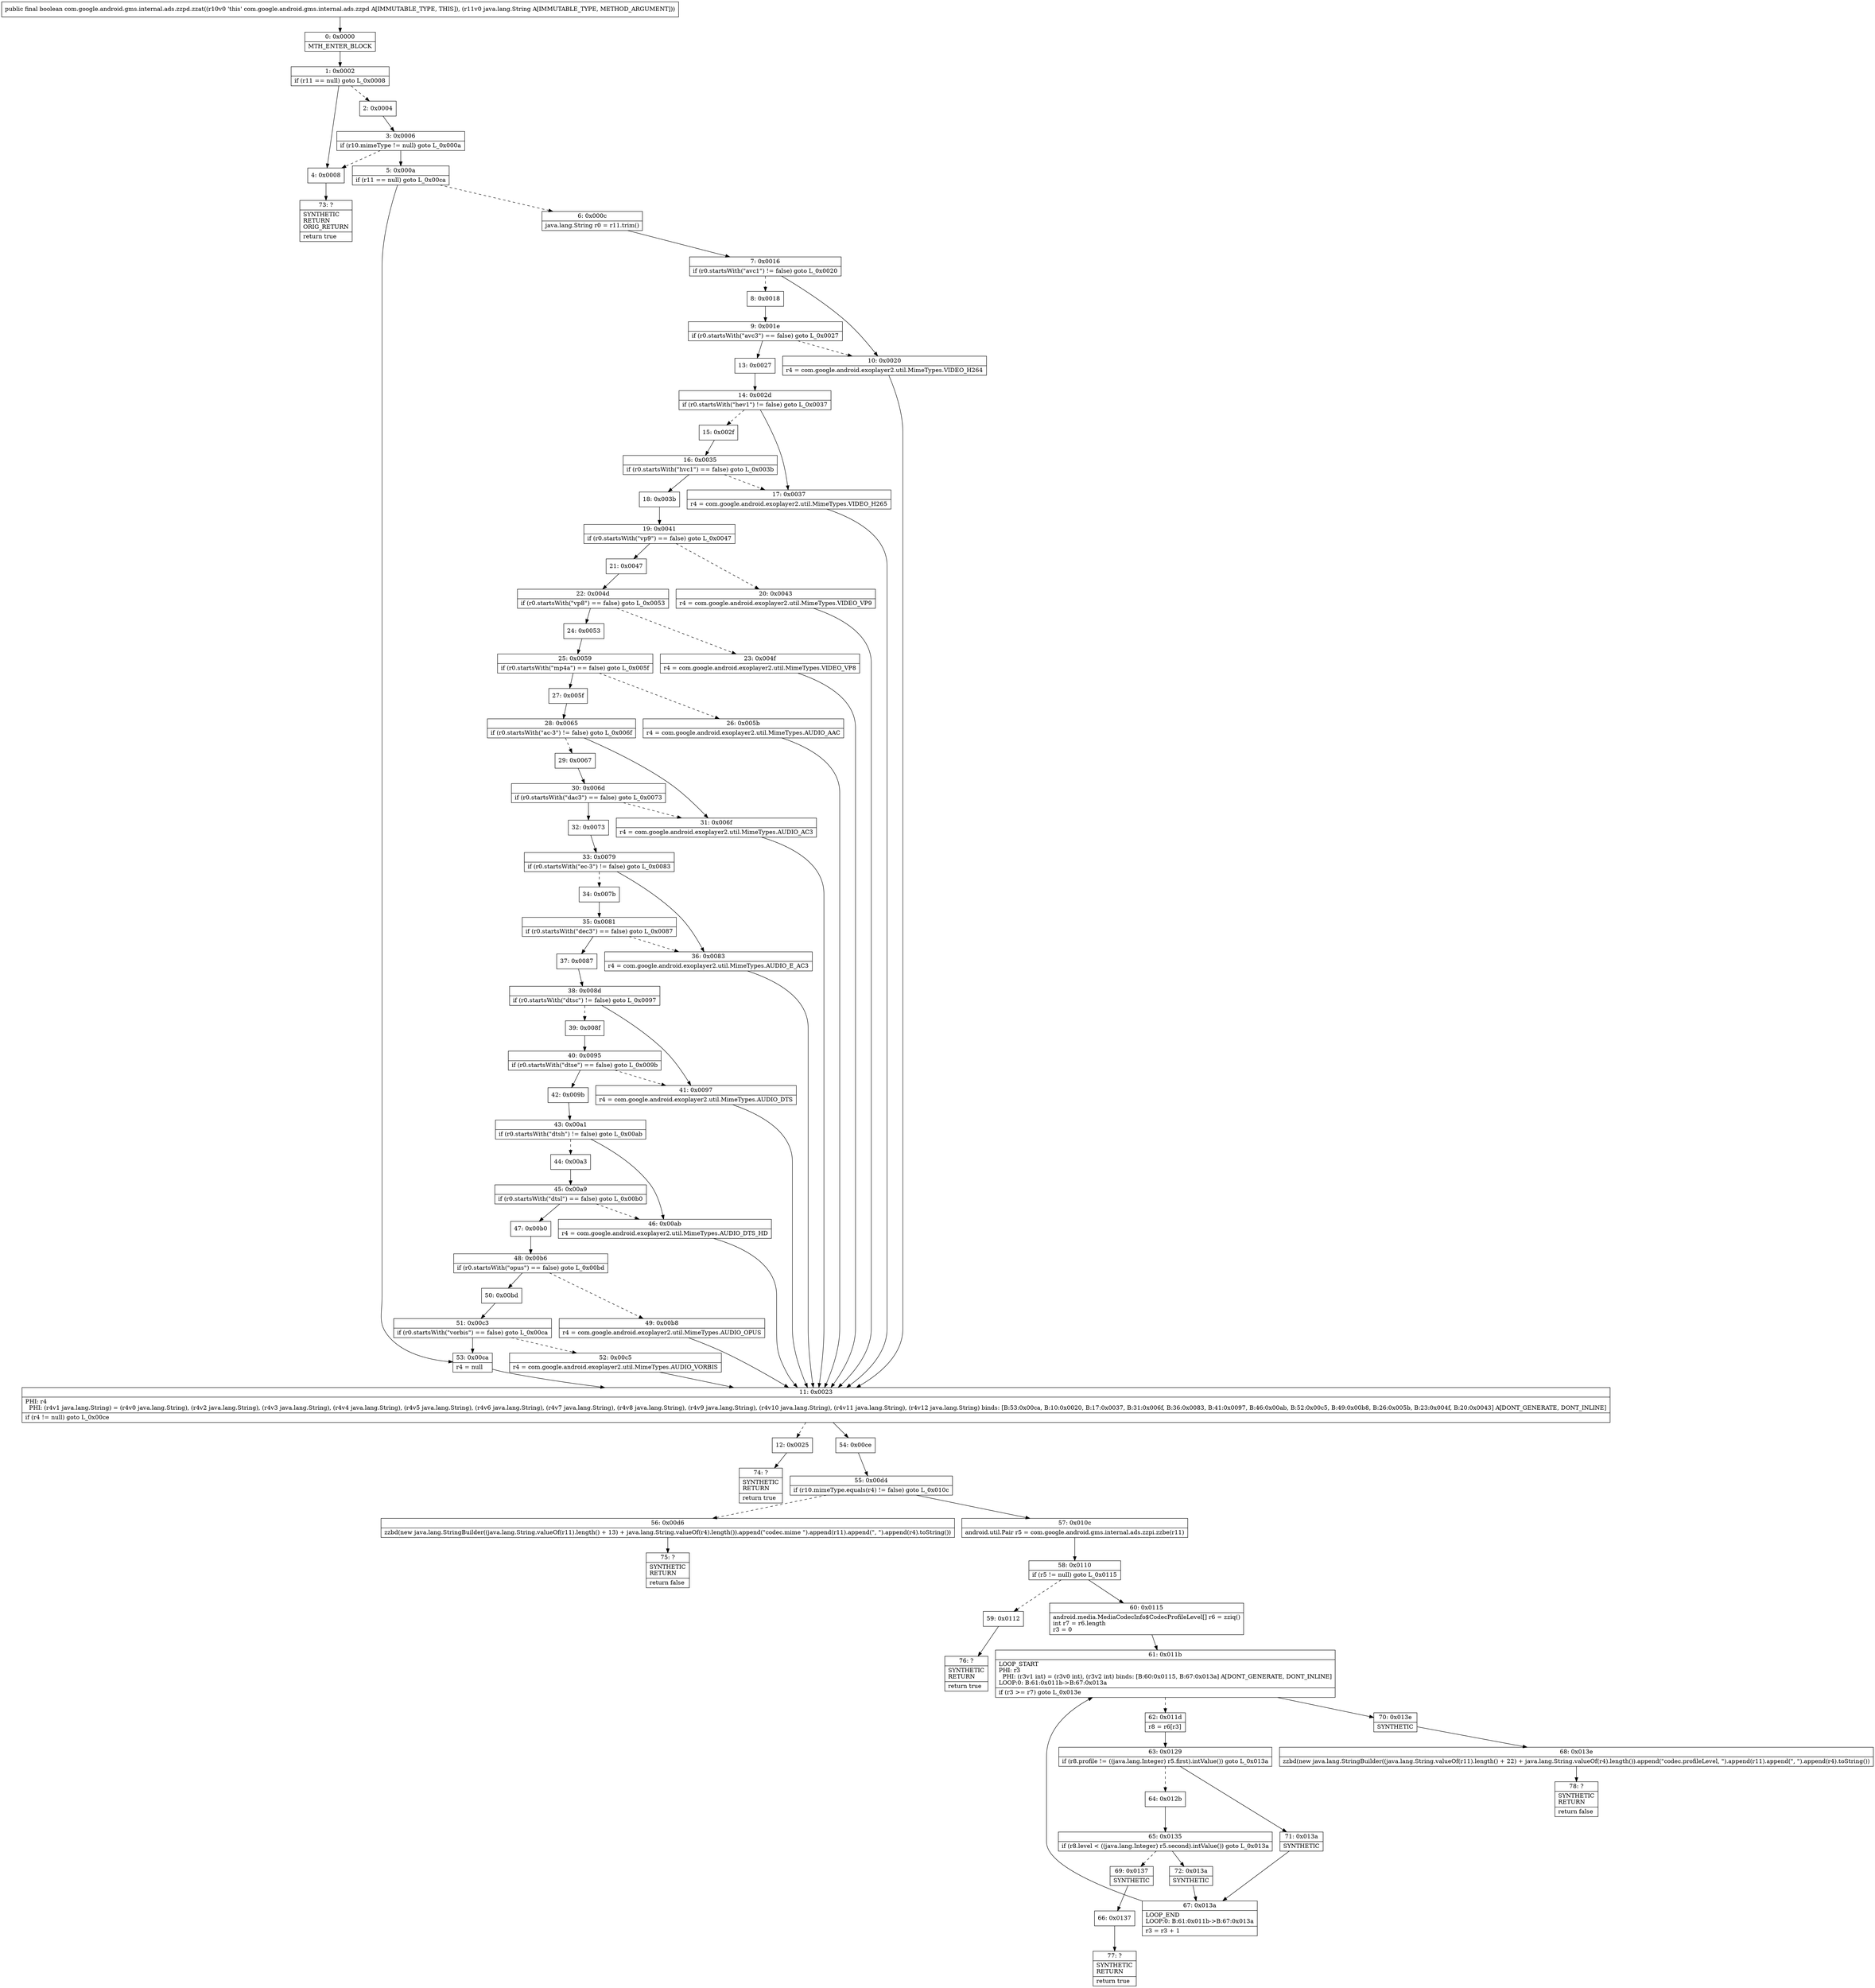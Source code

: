digraph "CFG forcom.google.android.gms.internal.ads.zzpd.zzat(Ljava\/lang\/String;)Z" {
Node_0 [shape=record,label="{0\:\ 0x0000|MTH_ENTER_BLOCK\l}"];
Node_1 [shape=record,label="{1\:\ 0x0002|if (r11 == null) goto L_0x0008\l}"];
Node_2 [shape=record,label="{2\:\ 0x0004}"];
Node_3 [shape=record,label="{3\:\ 0x0006|if (r10.mimeType != null) goto L_0x000a\l}"];
Node_4 [shape=record,label="{4\:\ 0x0008}"];
Node_5 [shape=record,label="{5\:\ 0x000a|if (r11 == null) goto L_0x00ca\l}"];
Node_6 [shape=record,label="{6\:\ 0x000c|java.lang.String r0 = r11.trim()\l}"];
Node_7 [shape=record,label="{7\:\ 0x0016|if (r0.startsWith(\"avc1\") != false) goto L_0x0020\l}"];
Node_8 [shape=record,label="{8\:\ 0x0018}"];
Node_9 [shape=record,label="{9\:\ 0x001e|if (r0.startsWith(\"avc3\") == false) goto L_0x0027\l}"];
Node_10 [shape=record,label="{10\:\ 0x0020|r4 = com.google.android.exoplayer2.util.MimeTypes.VIDEO_H264\l}"];
Node_11 [shape=record,label="{11\:\ 0x0023|PHI: r4 \l  PHI: (r4v1 java.lang.String) = (r4v0 java.lang.String), (r4v2 java.lang.String), (r4v3 java.lang.String), (r4v4 java.lang.String), (r4v5 java.lang.String), (r4v6 java.lang.String), (r4v7 java.lang.String), (r4v8 java.lang.String), (r4v9 java.lang.String), (r4v10 java.lang.String), (r4v11 java.lang.String), (r4v12 java.lang.String) binds: [B:53:0x00ca, B:10:0x0020, B:17:0x0037, B:31:0x006f, B:36:0x0083, B:41:0x0097, B:46:0x00ab, B:52:0x00c5, B:49:0x00b8, B:26:0x005b, B:23:0x004f, B:20:0x0043] A[DONT_GENERATE, DONT_INLINE]\l|if (r4 != null) goto L_0x00ce\l}"];
Node_12 [shape=record,label="{12\:\ 0x0025}"];
Node_13 [shape=record,label="{13\:\ 0x0027}"];
Node_14 [shape=record,label="{14\:\ 0x002d|if (r0.startsWith(\"hev1\") != false) goto L_0x0037\l}"];
Node_15 [shape=record,label="{15\:\ 0x002f}"];
Node_16 [shape=record,label="{16\:\ 0x0035|if (r0.startsWith(\"hvc1\") == false) goto L_0x003b\l}"];
Node_17 [shape=record,label="{17\:\ 0x0037|r4 = com.google.android.exoplayer2.util.MimeTypes.VIDEO_H265\l}"];
Node_18 [shape=record,label="{18\:\ 0x003b}"];
Node_19 [shape=record,label="{19\:\ 0x0041|if (r0.startsWith(\"vp9\") == false) goto L_0x0047\l}"];
Node_20 [shape=record,label="{20\:\ 0x0043|r4 = com.google.android.exoplayer2.util.MimeTypes.VIDEO_VP9\l}"];
Node_21 [shape=record,label="{21\:\ 0x0047}"];
Node_22 [shape=record,label="{22\:\ 0x004d|if (r0.startsWith(\"vp8\") == false) goto L_0x0053\l}"];
Node_23 [shape=record,label="{23\:\ 0x004f|r4 = com.google.android.exoplayer2.util.MimeTypes.VIDEO_VP8\l}"];
Node_24 [shape=record,label="{24\:\ 0x0053}"];
Node_25 [shape=record,label="{25\:\ 0x0059|if (r0.startsWith(\"mp4a\") == false) goto L_0x005f\l}"];
Node_26 [shape=record,label="{26\:\ 0x005b|r4 = com.google.android.exoplayer2.util.MimeTypes.AUDIO_AAC\l}"];
Node_27 [shape=record,label="{27\:\ 0x005f}"];
Node_28 [shape=record,label="{28\:\ 0x0065|if (r0.startsWith(\"ac\-3\") != false) goto L_0x006f\l}"];
Node_29 [shape=record,label="{29\:\ 0x0067}"];
Node_30 [shape=record,label="{30\:\ 0x006d|if (r0.startsWith(\"dac3\") == false) goto L_0x0073\l}"];
Node_31 [shape=record,label="{31\:\ 0x006f|r4 = com.google.android.exoplayer2.util.MimeTypes.AUDIO_AC3\l}"];
Node_32 [shape=record,label="{32\:\ 0x0073}"];
Node_33 [shape=record,label="{33\:\ 0x0079|if (r0.startsWith(\"ec\-3\") != false) goto L_0x0083\l}"];
Node_34 [shape=record,label="{34\:\ 0x007b}"];
Node_35 [shape=record,label="{35\:\ 0x0081|if (r0.startsWith(\"dec3\") == false) goto L_0x0087\l}"];
Node_36 [shape=record,label="{36\:\ 0x0083|r4 = com.google.android.exoplayer2.util.MimeTypes.AUDIO_E_AC3\l}"];
Node_37 [shape=record,label="{37\:\ 0x0087}"];
Node_38 [shape=record,label="{38\:\ 0x008d|if (r0.startsWith(\"dtsc\") != false) goto L_0x0097\l}"];
Node_39 [shape=record,label="{39\:\ 0x008f}"];
Node_40 [shape=record,label="{40\:\ 0x0095|if (r0.startsWith(\"dtse\") == false) goto L_0x009b\l}"];
Node_41 [shape=record,label="{41\:\ 0x0097|r4 = com.google.android.exoplayer2.util.MimeTypes.AUDIO_DTS\l}"];
Node_42 [shape=record,label="{42\:\ 0x009b}"];
Node_43 [shape=record,label="{43\:\ 0x00a1|if (r0.startsWith(\"dtsh\") != false) goto L_0x00ab\l}"];
Node_44 [shape=record,label="{44\:\ 0x00a3}"];
Node_45 [shape=record,label="{45\:\ 0x00a9|if (r0.startsWith(\"dtsl\") == false) goto L_0x00b0\l}"];
Node_46 [shape=record,label="{46\:\ 0x00ab|r4 = com.google.android.exoplayer2.util.MimeTypes.AUDIO_DTS_HD\l}"];
Node_47 [shape=record,label="{47\:\ 0x00b0}"];
Node_48 [shape=record,label="{48\:\ 0x00b6|if (r0.startsWith(\"opus\") == false) goto L_0x00bd\l}"];
Node_49 [shape=record,label="{49\:\ 0x00b8|r4 = com.google.android.exoplayer2.util.MimeTypes.AUDIO_OPUS\l}"];
Node_50 [shape=record,label="{50\:\ 0x00bd}"];
Node_51 [shape=record,label="{51\:\ 0x00c3|if (r0.startsWith(\"vorbis\") == false) goto L_0x00ca\l}"];
Node_52 [shape=record,label="{52\:\ 0x00c5|r4 = com.google.android.exoplayer2.util.MimeTypes.AUDIO_VORBIS\l}"];
Node_53 [shape=record,label="{53\:\ 0x00ca|r4 = null\l}"];
Node_54 [shape=record,label="{54\:\ 0x00ce}"];
Node_55 [shape=record,label="{55\:\ 0x00d4|if (r10.mimeType.equals(r4) != false) goto L_0x010c\l}"];
Node_56 [shape=record,label="{56\:\ 0x00d6|zzbd(new java.lang.StringBuilder((java.lang.String.valueOf(r11).length() + 13) + java.lang.String.valueOf(r4).length()).append(\"codec.mime \").append(r11).append(\", \").append(r4).toString())\l}"];
Node_57 [shape=record,label="{57\:\ 0x010c|android.util.Pair r5 = com.google.android.gms.internal.ads.zzpi.zzbe(r11)\l}"];
Node_58 [shape=record,label="{58\:\ 0x0110|if (r5 != null) goto L_0x0115\l}"];
Node_59 [shape=record,label="{59\:\ 0x0112}"];
Node_60 [shape=record,label="{60\:\ 0x0115|android.media.MediaCodecInfo$CodecProfileLevel[] r6 = zziq()\lint r7 = r6.length\lr3 = 0\l}"];
Node_61 [shape=record,label="{61\:\ 0x011b|LOOP_START\lPHI: r3 \l  PHI: (r3v1 int) = (r3v0 int), (r3v2 int) binds: [B:60:0x0115, B:67:0x013a] A[DONT_GENERATE, DONT_INLINE]\lLOOP:0: B:61:0x011b\-\>B:67:0x013a\l|if (r3 \>= r7) goto L_0x013e\l}"];
Node_62 [shape=record,label="{62\:\ 0x011d|r8 = r6[r3]\l}"];
Node_63 [shape=record,label="{63\:\ 0x0129|if (r8.profile != ((java.lang.Integer) r5.first).intValue()) goto L_0x013a\l}"];
Node_64 [shape=record,label="{64\:\ 0x012b}"];
Node_65 [shape=record,label="{65\:\ 0x0135|if (r8.level \< ((java.lang.Integer) r5.second).intValue()) goto L_0x013a\l}"];
Node_66 [shape=record,label="{66\:\ 0x0137}"];
Node_67 [shape=record,label="{67\:\ 0x013a|LOOP_END\lLOOP:0: B:61:0x011b\-\>B:67:0x013a\l|r3 = r3 + 1\l}"];
Node_68 [shape=record,label="{68\:\ 0x013e|zzbd(new java.lang.StringBuilder((java.lang.String.valueOf(r11).length() + 22) + java.lang.String.valueOf(r4).length()).append(\"codec.profileLevel, \").append(r11).append(\", \").append(r4).toString())\l}"];
Node_69 [shape=record,label="{69\:\ 0x0137|SYNTHETIC\l}"];
Node_70 [shape=record,label="{70\:\ 0x013e|SYNTHETIC\l}"];
Node_71 [shape=record,label="{71\:\ 0x013a|SYNTHETIC\l}"];
Node_72 [shape=record,label="{72\:\ 0x013a|SYNTHETIC\l}"];
Node_73 [shape=record,label="{73\:\ ?|SYNTHETIC\lRETURN\lORIG_RETURN\l|return true\l}"];
Node_74 [shape=record,label="{74\:\ ?|SYNTHETIC\lRETURN\l|return true\l}"];
Node_75 [shape=record,label="{75\:\ ?|SYNTHETIC\lRETURN\l|return false\l}"];
Node_76 [shape=record,label="{76\:\ ?|SYNTHETIC\lRETURN\l|return true\l}"];
Node_77 [shape=record,label="{77\:\ ?|SYNTHETIC\lRETURN\l|return true\l}"];
Node_78 [shape=record,label="{78\:\ ?|SYNTHETIC\lRETURN\l|return false\l}"];
MethodNode[shape=record,label="{public final boolean com.google.android.gms.internal.ads.zzpd.zzat((r10v0 'this' com.google.android.gms.internal.ads.zzpd A[IMMUTABLE_TYPE, THIS]), (r11v0 java.lang.String A[IMMUTABLE_TYPE, METHOD_ARGUMENT])) }"];
MethodNode -> Node_0;
Node_0 -> Node_1;
Node_1 -> Node_2[style=dashed];
Node_1 -> Node_4;
Node_2 -> Node_3;
Node_3 -> Node_4[style=dashed];
Node_3 -> Node_5;
Node_4 -> Node_73;
Node_5 -> Node_6[style=dashed];
Node_5 -> Node_53;
Node_6 -> Node_7;
Node_7 -> Node_8[style=dashed];
Node_7 -> Node_10;
Node_8 -> Node_9;
Node_9 -> Node_10[style=dashed];
Node_9 -> Node_13;
Node_10 -> Node_11;
Node_11 -> Node_12[style=dashed];
Node_11 -> Node_54;
Node_12 -> Node_74;
Node_13 -> Node_14;
Node_14 -> Node_15[style=dashed];
Node_14 -> Node_17;
Node_15 -> Node_16;
Node_16 -> Node_17[style=dashed];
Node_16 -> Node_18;
Node_17 -> Node_11;
Node_18 -> Node_19;
Node_19 -> Node_20[style=dashed];
Node_19 -> Node_21;
Node_20 -> Node_11;
Node_21 -> Node_22;
Node_22 -> Node_23[style=dashed];
Node_22 -> Node_24;
Node_23 -> Node_11;
Node_24 -> Node_25;
Node_25 -> Node_26[style=dashed];
Node_25 -> Node_27;
Node_26 -> Node_11;
Node_27 -> Node_28;
Node_28 -> Node_29[style=dashed];
Node_28 -> Node_31;
Node_29 -> Node_30;
Node_30 -> Node_31[style=dashed];
Node_30 -> Node_32;
Node_31 -> Node_11;
Node_32 -> Node_33;
Node_33 -> Node_34[style=dashed];
Node_33 -> Node_36;
Node_34 -> Node_35;
Node_35 -> Node_36[style=dashed];
Node_35 -> Node_37;
Node_36 -> Node_11;
Node_37 -> Node_38;
Node_38 -> Node_39[style=dashed];
Node_38 -> Node_41;
Node_39 -> Node_40;
Node_40 -> Node_41[style=dashed];
Node_40 -> Node_42;
Node_41 -> Node_11;
Node_42 -> Node_43;
Node_43 -> Node_44[style=dashed];
Node_43 -> Node_46;
Node_44 -> Node_45;
Node_45 -> Node_46[style=dashed];
Node_45 -> Node_47;
Node_46 -> Node_11;
Node_47 -> Node_48;
Node_48 -> Node_49[style=dashed];
Node_48 -> Node_50;
Node_49 -> Node_11;
Node_50 -> Node_51;
Node_51 -> Node_52[style=dashed];
Node_51 -> Node_53;
Node_52 -> Node_11;
Node_53 -> Node_11;
Node_54 -> Node_55;
Node_55 -> Node_56[style=dashed];
Node_55 -> Node_57;
Node_56 -> Node_75;
Node_57 -> Node_58;
Node_58 -> Node_59[style=dashed];
Node_58 -> Node_60;
Node_59 -> Node_76;
Node_60 -> Node_61;
Node_61 -> Node_62[style=dashed];
Node_61 -> Node_70;
Node_62 -> Node_63;
Node_63 -> Node_64[style=dashed];
Node_63 -> Node_71;
Node_64 -> Node_65;
Node_65 -> Node_69[style=dashed];
Node_65 -> Node_72;
Node_66 -> Node_77;
Node_67 -> Node_61;
Node_68 -> Node_78;
Node_69 -> Node_66;
Node_70 -> Node_68;
Node_71 -> Node_67;
Node_72 -> Node_67;
}

